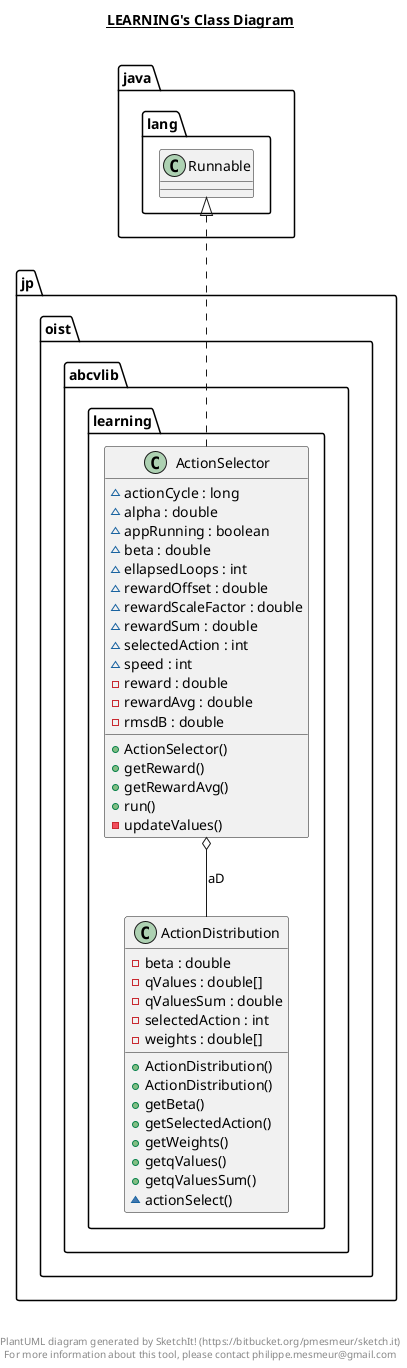 @startuml

title __LEARNING's Class Diagram__\n

  namespace jp.oist.abcvlib {
    namespace learning {
      class jp.oist.abcvlib.learning.ActionDistribution {
          - beta : double
          - qValues : double[]
          - qValuesSum : double
          - selectedAction : int
          - weights : double[]
          + ActionDistribution()
          + ActionDistribution()
          + getBeta()
          + getSelectedAction()
          + getWeights()
          + getqValues()
          + getqValuesSum()
          ~ actionSelect()
      }
    }
  }
  

  namespace jp.oist.abcvlib {
    namespace learning {
      class jp.oist.abcvlib.learning.ActionSelector {
          ~ actionCycle : long
          ~ alpha : double
          ~ appRunning : boolean
          ~ beta : double
          ~ ellapsedLoops : int
          ~ rewardOffset : double
          ~ rewardScaleFactor : double
          ~ rewardSum : double
          ~ selectedAction : int
          ~ speed : int
          - reward : double
          - rewardAvg : double
          - rmsdB : double
          + ActionSelector()
          + getReward()
          + getRewardAvg()
          + run()
          - updateValues()
      }
    }
  }
  

  jp.oist.abcvlib.learning.ActionSelector .up.|> java.lang.Runnable
  jp.oist.abcvlib.learning.ActionSelector o-- jp.oist.abcvlib.learning.ActionDistribution : aD


right footer


PlantUML diagram generated by SketchIt! (https://bitbucket.org/pmesmeur/sketch.it)
For more information about this tool, please contact philippe.mesmeur@gmail.com
endfooter

@enduml
